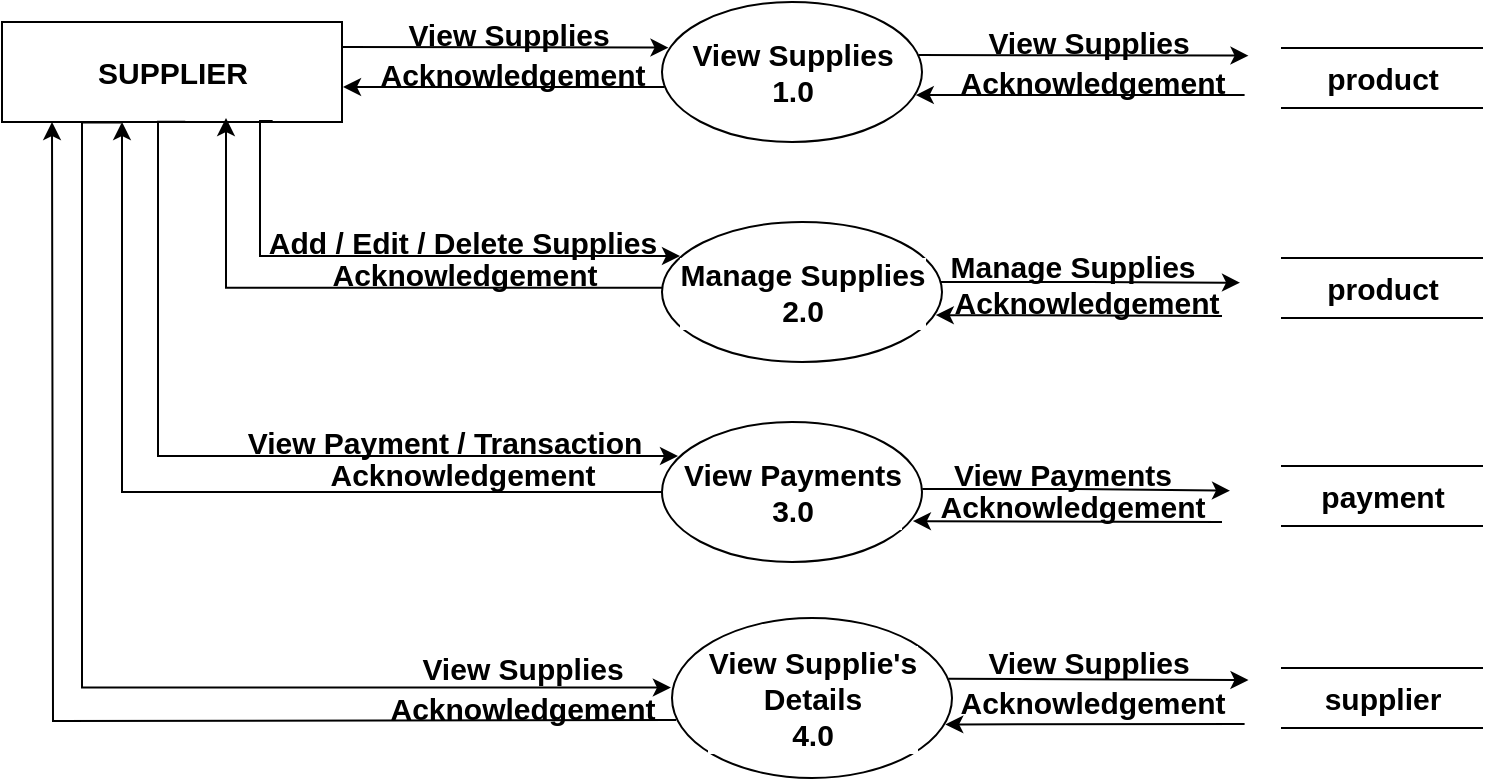 <mxfile>
    <diagram id="LtNngk2JR1nuo8bp3Qb9" name="Page-1">
        <mxGraphModel dx="963" dy="735" grid="1" gridSize="10" guides="1" tooltips="1" connect="1" arrows="1" fold="1" page="1" pageScale="1" pageWidth="827" pageHeight="1169" background="#ffffff" math="0" shadow="0">
            <root>
                <mxCell id="0"/>
                <mxCell id="1" parent="0"/>
                <mxCell id="22" style="edgeStyle=none;rounded=0;html=1;exitX=1;exitY=0.25;exitDx=0;exitDy=0;fontSize=15;fontColor=#000000;strokeColor=#000000;entryX=0.025;entryY=0.326;entryDx=0;entryDy=0;entryPerimeter=0;" edge="1" parent="1" source="2" target="21">
                    <mxGeometry relative="1" as="geometry">
                        <mxPoint x="350" y="62.25" as="targetPoint"/>
                    </mxGeometry>
                </mxCell>
                <mxCell id="33" style="edgeStyle=elbowEdgeStyle;rounded=0;html=1;exitX=0.796;exitY=0.99;exitDx=0;exitDy=0;entryX=0;entryY=0.5;entryDx=0;entryDy=0;fontSize=15;fontColor=#000000;strokeColor=#000000;exitPerimeter=0;" edge="1" parent="1" source="2">
                    <mxGeometry relative="1" as="geometry">
                        <mxPoint x="199" y="82" as="sourcePoint"/>
                        <mxPoint x="409" y="167" as="targetPoint"/>
                        <Array as="points">
                            <mxPoint x="199" y="132"/>
                        </Array>
                    </mxGeometry>
                </mxCell>
                <mxCell id="48" style="edgeStyle=elbowEdgeStyle;rounded=0;html=1;exitX=0.539;exitY=0.997;exitDx=0;exitDy=0;entryX=0;entryY=0.5;entryDx=0;entryDy=0;fontSize=15;fontColor=#000000;strokeColor=#000000;exitPerimeter=0;" edge="1" parent="1" source="2">
                    <mxGeometry relative="1" as="geometry">
                        <mxPoint x="148" y="82" as="sourcePoint"/>
                        <mxPoint x="408" y="267" as="targetPoint"/>
                        <Array as="points">
                            <mxPoint x="148" y="172"/>
                        </Array>
                    </mxGeometry>
                </mxCell>
                <mxCell id="69" style="edgeStyle=orthogonalEdgeStyle;rounded=0;html=1;exitX=0.35;exitY=1.006;exitDx=0;exitDy=0;entryX=-0.004;entryY=0.435;entryDx=0;entryDy=0;entryPerimeter=0;fontSize=15;fontColor=#000000;strokeColor=#000000;exitPerimeter=0;" edge="1" parent="1" source="2" target="60">
                    <mxGeometry relative="1" as="geometry">
                        <mxPoint x="90" y="103" as="sourcePoint"/>
                        <mxPoint x="409.62" y="377.24" as="targetPoint"/>
                        <Array as="points">
                            <mxPoint x="110" y="383"/>
                        </Array>
                    </mxGeometry>
                </mxCell>
                <mxCell id="2" value="&lt;b&gt;&lt;font color=&quot;#000000&quot; style=&quot;font-size: 15px&quot;&gt;SUPPLIER&lt;/font&gt;&lt;/b&gt;" style="html=1;dashed=0;whitespace=wrap;fillColor=none;strokeColor=#000000;" vertex="1" parent="1">
                    <mxGeometry x="70" y="50" width="170" height="50" as="geometry"/>
                </mxCell>
                <mxCell id="23" style="edgeStyle=none;rounded=0;html=1;exitX=0.01;exitY=0.608;exitDx=0;exitDy=0;fontSize=15;fontColor=#000000;strokeColor=#000000;entryX=1.003;entryY=0.649;entryDx=0;entryDy=0;entryPerimeter=0;exitPerimeter=0;" edge="1" parent="1" source="21" target="2">
                    <mxGeometry relative="1" as="geometry">
                        <mxPoint x="250" y="81.75" as="targetPoint"/>
                        <mxPoint x="351" y="82" as="sourcePoint"/>
                    </mxGeometry>
                </mxCell>
                <mxCell id="21" value="View Supplies&lt;br&gt;1.0" style="shape=ellipse;html=1;dashed=0;whitespace=wrap;perimeter=ellipsePerimeter;labelBackgroundColor=#FFFFFF;fontSize=15;fontColor=#000000;strokeColor=#000000;fillColor=#FFFFFF;fontStyle=1" vertex="1" parent="1">
                    <mxGeometry x="400" y="40" width="130" height="70" as="geometry"/>
                </mxCell>
                <mxCell id="24" value="&lt;b&gt;View Supplies&lt;/b&gt;" style="text;html=1;align=center;verticalAlign=middle;resizable=0;points=[];autosize=1;strokeColor=none;fillColor=none;fontSize=15;fontColor=#000000;" vertex="1" parent="1">
                    <mxGeometry x="263" y="46" width="120" height="20" as="geometry"/>
                </mxCell>
                <mxCell id="25" value="&lt;b&gt;Acknowledgement&lt;/b&gt;" style="text;html=1;align=center;verticalAlign=middle;resizable=0;points=[];autosize=1;strokeColor=none;fillColor=none;fontSize=15;fontColor=#000000;" vertex="1" parent="1">
                    <mxGeometry x="250" y="66" width="150" height="20" as="geometry"/>
                </mxCell>
                <mxCell id="26" style="edgeStyle=none;rounded=0;html=1;exitX=0.987;exitY=0.379;exitDx=0;exitDy=0;fontSize=15;fontColor=#000000;strokeColor=#000000;entryX=0.025;entryY=0.326;entryDx=0;entryDy=0;entryPerimeter=0;exitPerimeter=0;" edge="1" parent="1" source="21">
                    <mxGeometry relative="1" as="geometry">
                        <mxPoint x="693.25" y="66.82" as="targetPoint"/>
                        <mxPoint x="530" y="66.5" as="sourcePoint"/>
                    </mxGeometry>
                </mxCell>
                <mxCell id="27" style="edgeStyle=none;rounded=0;html=1;exitX=0.01;exitY=0.608;exitDx=0;exitDy=0;fontSize=15;fontColor=#000000;strokeColor=#000000;exitPerimeter=0;entryX=0.976;entryY=0.665;entryDx=0;entryDy=0;entryPerimeter=0;" edge="1" parent="1" target="21">
                    <mxGeometry relative="1" as="geometry">
                        <mxPoint x="531" y="86" as="targetPoint"/>
                        <mxPoint x="691.3" y="86.56" as="sourcePoint"/>
                    </mxGeometry>
                </mxCell>
                <mxCell id="28" value="&lt;b&gt;View Supplies&lt;/b&gt;" style="text;html=1;align=center;verticalAlign=middle;resizable=0;points=[];autosize=1;strokeColor=none;fillColor=none;fontSize=15;fontColor=#000000;" vertex="1" parent="1">
                    <mxGeometry x="553" y="50" width="120" height="20" as="geometry"/>
                </mxCell>
                <mxCell id="29" value="&lt;b&gt;Acknowledgement&lt;/b&gt;" style="text;html=1;align=center;verticalAlign=middle;resizable=0;points=[];autosize=1;strokeColor=none;fillColor=none;fontSize=15;fontColor=#000000;" vertex="1" parent="1">
                    <mxGeometry x="540" y="70" width="150" height="20" as="geometry"/>
                </mxCell>
                <mxCell id="30" value="&lt;b&gt;product&lt;/b&gt;" style="html=1;dashed=0;whitespace=wrap;shape=partialRectangle;right=0;left=0;fontSize=15;fontColor=#000000;strokeColor=#000000;fillColor=none;" vertex="1" parent="1">
                    <mxGeometry x="710" y="63" width="100" height="30" as="geometry"/>
                </mxCell>
                <mxCell id="34" style="edgeStyle=elbowEdgeStyle;rounded=0;html=1;exitX=0;exitY=0.469;exitDx=0;exitDy=0;entryX=0.75;entryY=1;entryDx=0;entryDy=0;fontSize=15;fontColor=#000000;strokeColor=#000000;exitPerimeter=0;" edge="1" parent="1" source="31">
                    <mxGeometry relative="1" as="geometry">
                        <mxPoint x="392" y="183" as="sourcePoint"/>
                        <mxPoint x="182" y="98" as="targetPoint"/>
                        <Array as="points">
                            <mxPoint x="182" y="158"/>
                        </Array>
                    </mxGeometry>
                </mxCell>
                <mxCell id="39" style="edgeStyle=elbowEdgeStyle;rounded=0;html=1;exitX=1;exitY=0.5;exitDx=0;exitDy=0;fontSize=15;fontColor=#000000;strokeColor=#000000;" edge="1" parent="1">
                    <mxGeometry relative="1" as="geometry">
                        <mxPoint x="689" y="180.348" as="targetPoint"/>
                        <mxPoint x="539" y="180" as="sourcePoint"/>
                    </mxGeometry>
                </mxCell>
                <mxCell id="31" value="Manage Supplies&lt;br&gt;2.0" style="shape=ellipse;html=1;dashed=0;whitespace=wrap;perimeter=ellipsePerimeter;labelBackgroundColor=#FFFFFF;fontSize=15;fontColor=#000000;strokeColor=#000000;fillColor=#FFFFFF;fontStyle=1" vertex="1" parent="1">
                    <mxGeometry x="400" y="150" width="140" height="70" as="geometry"/>
                </mxCell>
                <mxCell id="41" style="edgeStyle=none;rounded=0;html=1;fontSize=15;fontColor=#000000;strokeColor=#000000;entryX=0.976;entryY=0.665;entryDx=0;entryDy=0;entryPerimeter=0;" edge="1" parent="1">
                    <mxGeometry relative="1" as="geometry">
                        <mxPoint x="536.88" y="196.55" as="targetPoint"/>
                        <mxPoint x="680" y="197" as="sourcePoint"/>
                    </mxGeometry>
                </mxCell>
                <mxCell id="42" value="&lt;b&gt;Add / Edit / Delete Supplies&lt;/b&gt;" style="text;html=1;align=center;verticalAlign=middle;resizable=0;points=[];autosize=1;strokeColor=none;fillColor=none;fontSize=15;fontColor=#000000;" vertex="1" parent="1">
                    <mxGeometry x="195" y="150" width="210" height="20" as="geometry"/>
                </mxCell>
                <mxCell id="43" value="&lt;b&gt;Acknowledgement&lt;/b&gt;" style="text;html=1;align=center;verticalAlign=middle;resizable=0;points=[];autosize=1;strokeColor=none;fillColor=none;fontSize=15;fontColor=#000000;" vertex="1" parent="1">
                    <mxGeometry x="226" y="166" width="150" height="20" as="geometry"/>
                </mxCell>
                <mxCell id="44" value="&lt;b&gt;Manage Supplies&lt;/b&gt;" style="text;html=1;align=center;verticalAlign=middle;resizable=0;points=[];autosize=1;strokeColor=none;fillColor=none;fontSize=15;fontColor=#000000;" vertex="1" parent="1">
                    <mxGeometry x="535" y="162" width="140" height="20" as="geometry"/>
                </mxCell>
                <mxCell id="45" value="&lt;b&gt;Acknowledgement&lt;/b&gt;" style="text;html=1;align=center;verticalAlign=middle;resizable=0;points=[];autosize=1;strokeColor=none;fillColor=none;fontSize=15;fontColor=#000000;" vertex="1" parent="1">
                    <mxGeometry x="537" y="180" width="150" height="20" as="geometry"/>
                </mxCell>
                <mxCell id="46" value="&lt;b&gt;product&lt;/b&gt;" style="html=1;dashed=0;whitespace=wrap;shape=partialRectangle;right=0;left=0;fontSize=15;fontColor=#000000;strokeColor=#000000;fillColor=none;" vertex="1" parent="1">
                    <mxGeometry x="710" y="168" width="100" height="30" as="geometry"/>
                </mxCell>
                <mxCell id="49" style="edgeStyle=elbowEdgeStyle;rounded=0;html=1;exitX=0;exitY=0.5;exitDx=0;exitDy=0;fontSize=15;fontColor=#000000;strokeColor=#000000;" edge="1" parent="1">
                    <mxGeometry relative="1" as="geometry">
                        <mxPoint x="400" y="285" as="sourcePoint"/>
                        <mxPoint x="130" y="100" as="targetPoint"/>
                        <Array as="points">
                            <mxPoint x="130" y="190"/>
                        </Array>
                    </mxGeometry>
                </mxCell>
                <mxCell id="47" value="View Payments&lt;br&gt;3.0" style="shape=ellipse;html=1;dashed=0;whitespace=wrap;perimeter=ellipsePerimeter;labelBackgroundColor=#FFFFFF;fontSize=15;fontColor=#000000;strokeColor=#000000;fillColor=#FFFFFF;fontStyle=1" vertex="1" parent="1">
                    <mxGeometry x="400" y="250" width="130" height="70" as="geometry"/>
                </mxCell>
                <mxCell id="51" value="&lt;b&gt;View Payment / Transaction&lt;/b&gt;" style="text;html=1;align=center;verticalAlign=middle;resizable=0;points=[];autosize=1;strokeColor=none;fillColor=none;fontSize=15;fontColor=#000000;" vertex="1" parent="1">
                    <mxGeometry x="186" y="250" width="210" height="20" as="geometry"/>
                </mxCell>
                <mxCell id="52" value="&lt;b&gt;Acknowledgement&lt;/b&gt;" style="text;html=1;align=center;verticalAlign=middle;resizable=0;points=[];autosize=1;strokeColor=none;fillColor=none;fontSize=15;fontColor=#000000;" vertex="1" parent="1">
                    <mxGeometry x="225" y="266" width="150" height="20" as="geometry"/>
                </mxCell>
                <mxCell id="53" style="edgeStyle=elbowEdgeStyle;rounded=0;html=1;exitX=1.001;exitY=0.479;exitDx=0;exitDy=0;fontSize=15;fontColor=#000000;strokeColor=#000000;exitPerimeter=0;" edge="1" parent="1" source="47">
                    <mxGeometry relative="1" as="geometry">
                        <mxPoint x="684" y="284.348" as="targetPoint"/>
                        <mxPoint x="534" y="284" as="sourcePoint"/>
                    </mxGeometry>
                </mxCell>
                <mxCell id="54" style="edgeStyle=none;rounded=0;html=1;fontSize=15;fontColor=#000000;strokeColor=#000000;entryX=0.965;entryY=0.708;entryDx=0;entryDy=0;entryPerimeter=0;" edge="1" parent="1" target="47">
                    <mxGeometry relative="1" as="geometry">
                        <mxPoint x="531.88" y="300.55" as="targetPoint"/>
                        <mxPoint x="680" y="300" as="sourcePoint"/>
                    </mxGeometry>
                </mxCell>
                <mxCell id="55" value="&lt;b&gt;View Payments&lt;/b&gt;" style="text;html=1;align=center;verticalAlign=middle;resizable=0;points=[];autosize=1;strokeColor=none;fillColor=none;fontSize=15;fontColor=#000000;" vertex="1" parent="1">
                    <mxGeometry x="540" y="266" width="120" height="20" as="geometry"/>
                </mxCell>
                <mxCell id="56" value="&lt;b&gt;Acknowledgement&lt;/b&gt;" style="text;html=1;align=center;verticalAlign=middle;resizable=0;points=[];autosize=1;strokeColor=none;fillColor=none;fontSize=15;fontColor=#000000;" vertex="1" parent="1">
                    <mxGeometry x="530" y="282" width="150" height="20" as="geometry"/>
                </mxCell>
                <mxCell id="57" value="&lt;b&gt;payment&lt;/b&gt;" style="html=1;dashed=0;whitespace=wrap;shape=partialRectangle;right=0;left=0;fontSize=15;fontColor=#000000;strokeColor=#000000;fillColor=none;" vertex="1" parent="1">
                    <mxGeometry x="710" y="272" width="100" height="30" as="geometry"/>
                </mxCell>
                <mxCell id="68" style="edgeStyle=orthogonalEdgeStyle;rounded=0;html=1;exitX=0;exitY=0.5;exitDx=0;exitDy=0;fontSize=15;fontColor=#000000;strokeColor=#000000;" edge="1" parent="1">
                    <mxGeometry relative="1" as="geometry">
                        <mxPoint x="95" y="100" as="targetPoint"/>
                        <mxPoint x="407.0" y="399" as="sourcePoint"/>
                    </mxGeometry>
                </mxCell>
                <mxCell id="60" value="View Supplie's&lt;br&gt;Details&lt;br&gt;4.0" style="shape=ellipse;html=1;dashed=0;whitespace=wrap;perimeter=ellipsePerimeter;labelBackgroundColor=#FFFFFF;fontSize=15;fontColor=#000000;strokeColor=#000000;fillColor=#FFFFFF;fontStyle=1" vertex="1" parent="1">
                    <mxGeometry x="405" y="348" width="140" height="80" as="geometry"/>
                </mxCell>
                <mxCell id="61" value="&lt;b&gt;View Supplies&lt;/b&gt;" style="text;html=1;align=center;verticalAlign=middle;resizable=0;points=[];autosize=1;strokeColor=none;fillColor=none;fontSize=15;fontColor=#000000;" vertex="1" parent="1">
                    <mxGeometry x="270" y="363" width="120" height="20" as="geometry"/>
                </mxCell>
                <mxCell id="62" value="&lt;b&gt;Acknowledgement&lt;/b&gt;" style="text;html=1;align=center;verticalAlign=middle;resizable=0;points=[];autosize=1;strokeColor=none;fillColor=none;fontSize=15;fontColor=#000000;" vertex="1" parent="1">
                    <mxGeometry x="255" y="383" width="150" height="20" as="geometry"/>
                </mxCell>
                <mxCell id="63" style="edgeStyle=none;rounded=0;html=1;exitX=0.987;exitY=0.379;exitDx=0;exitDy=0;fontSize=15;fontColor=#000000;strokeColor=#000000;entryX=0.025;entryY=0.326;entryDx=0;entryDy=0;entryPerimeter=0;exitPerimeter=0;" edge="1" parent="1" source="60">
                    <mxGeometry relative="1" as="geometry">
                        <mxPoint x="693.25" y="379" as="targetPoint"/>
                        <mxPoint x="530" y="376.5" as="sourcePoint"/>
                    </mxGeometry>
                </mxCell>
                <mxCell id="64" style="edgeStyle=none;rounded=0;html=1;exitX=0.01;exitY=0.608;exitDx=0;exitDy=0;fontSize=15;fontColor=#000000;strokeColor=#000000;exitPerimeter=0;entryX=0.976;entryY=0.665;entryDx=0;entryDy=0;entryPerimeter=0;" edge="1" parent="1" target="60">
                    <mxGeometry relative="1" as="geometry">
                        <mxPoint x="531" y="396" as="targetPoint"/>
                        <mxPoint x="691.3" y="401" as="sourcePoint"/>
                    </mxGeometry>
                </mxCell>
                <mxCell id="65" value="&lt;b&gt;View Supplies&lt;/b&gt;" style="text;html=1;align=center;verticalAlign=middle;resizable=0;points=[];autosize=1;strokeColor=none;fillColor=none;fontSize=15;fontColor=#000000;" vertex="1" parent="1">
                    <mxGeometry x="553" y="360" width="120" height="20" as="geometry"/>
                </mxCell>
                <mxCell id="66" value="&lt;b&gt;Acknowledgement&lt;/b&gt;" style="text;html=1;align=center;verticalAlign=middle;resizable=0;points=[];autosize=1;strokeColor=none;fillColor=none;fontSize=15;fontColor=#000000;" vertex="1" parent="1">
                    <mxGeometry x="540" y="380" width="150" height="20" as="geometry"/>
                </mxCell>
                <mxCell id="67" value="&lt;b&gt;supplier&lt;/b&gt;" style="html=1;dashed=0;whitespace=wrap;shape=partialRectangle;right=0;left=0;fontSize=15;fontColor=#000000;strokeColor=#000000;fillColor=none;" vertex="1" parent="1">
                    <mxGeometry x="710" y="373" width="100" height="30" as="geometry"/>
                </mxCell>
            </root>
        </mxGraphModel>
    </diagram>
</mxfile>